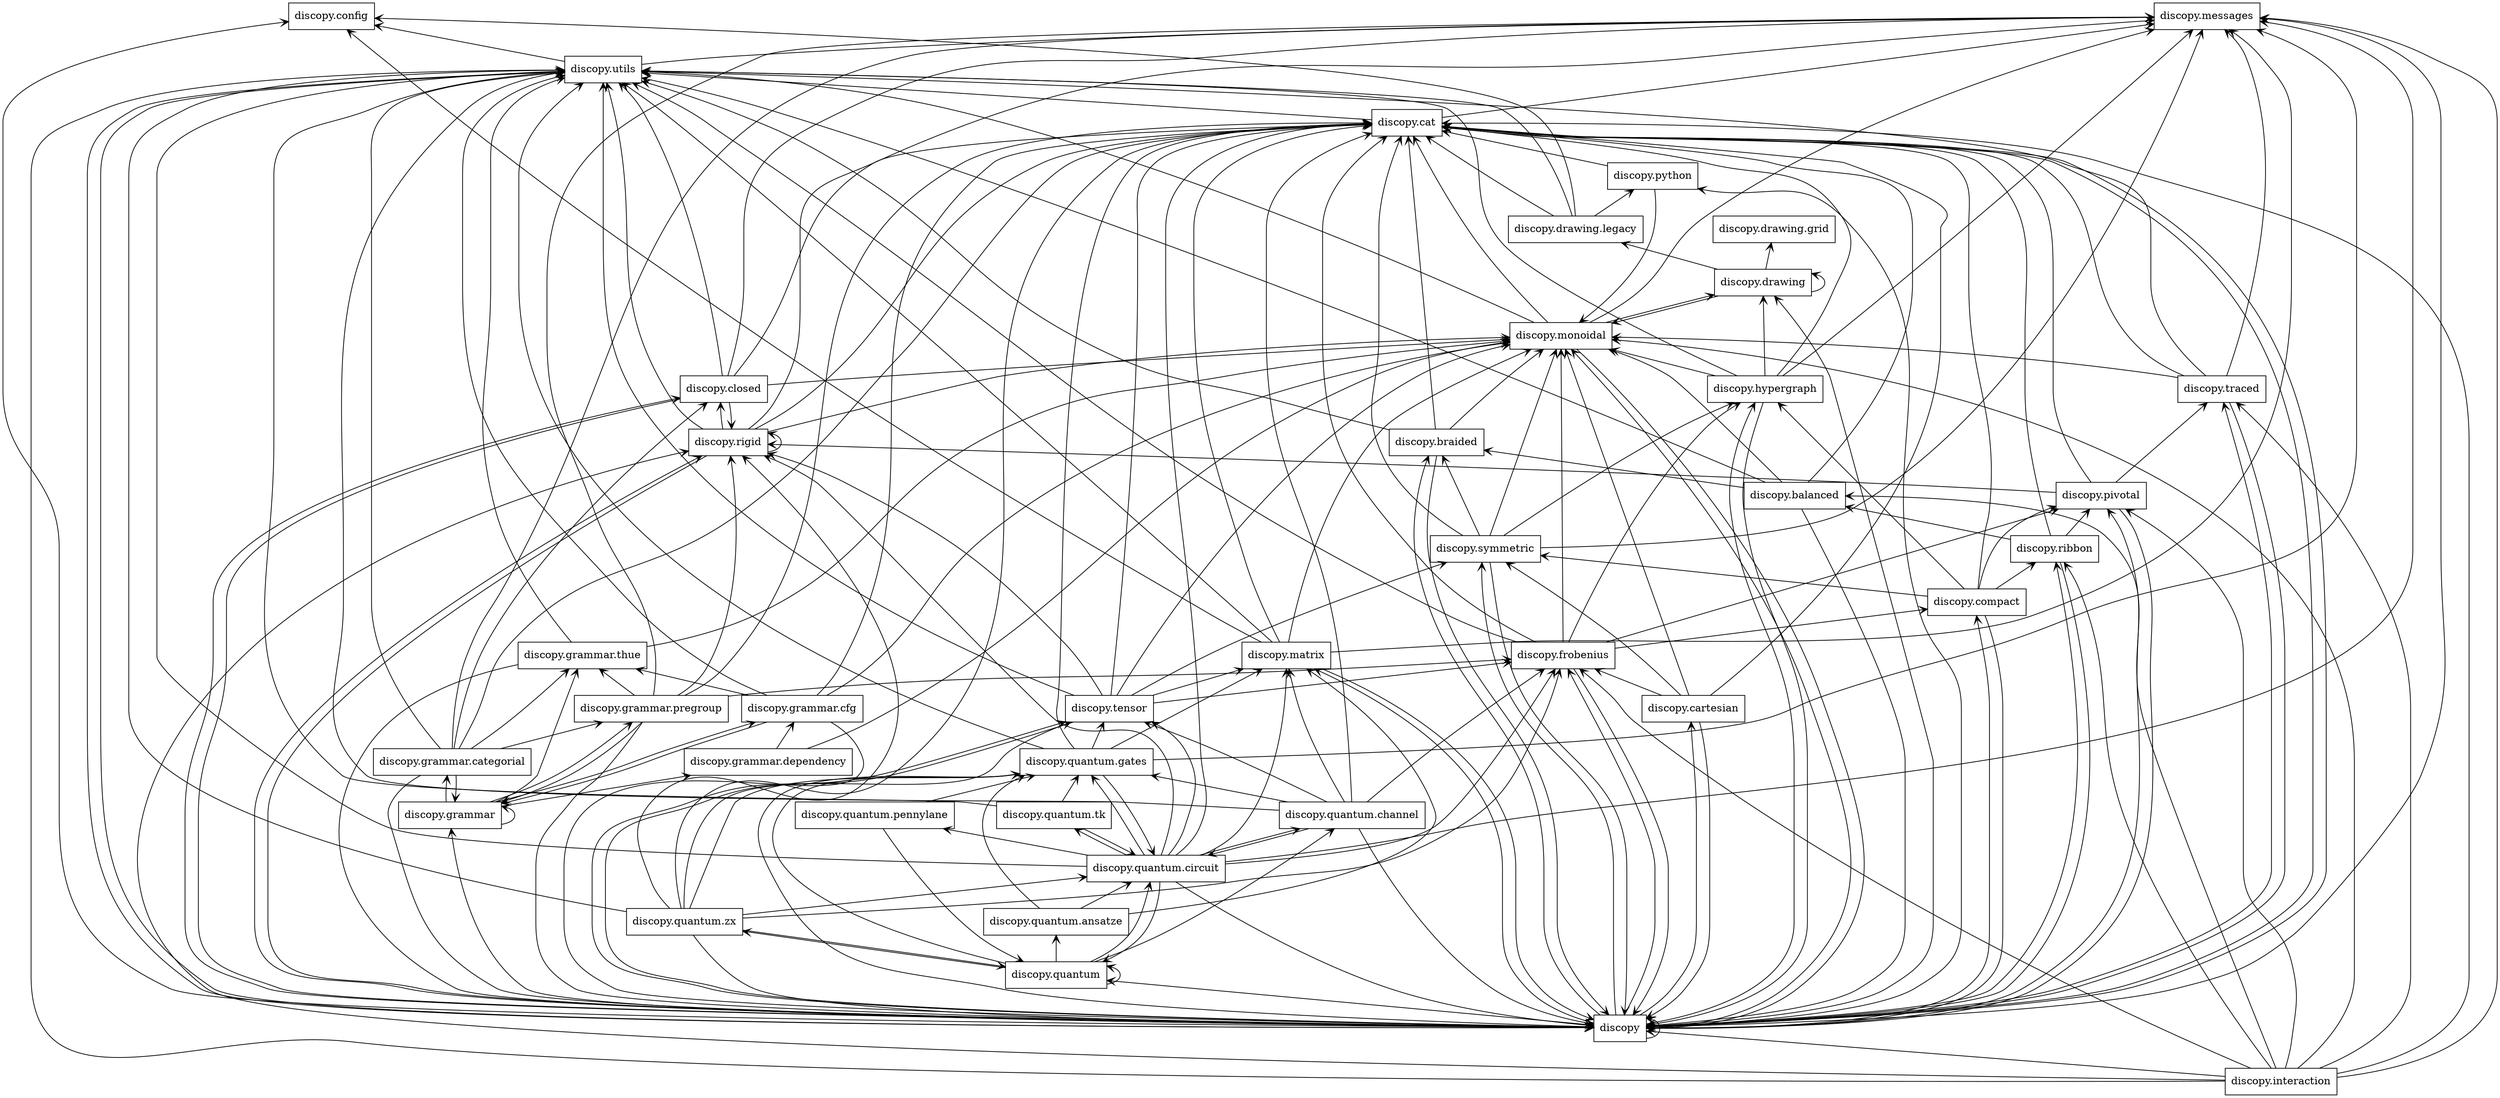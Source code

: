digraph "packages" {
rankdir=BT
charset="utf-8"
"discopy" [color="black", label="discopy", shape="box", style="solid"];
"discopy.balanced" [color="black", label="discopy.balanced", shape="box", style="solid"];
"discopy.braided" [color="black", label="discopy.braided", shape="box", style="solid"];
"discopy.cartesian" [color="black", label="discopy.cartesian", shape="box", style="solid"];
"discopy.cat" [color="black", label="discopy.cat", shape="box", style="solid"];
"discopy.closed" [color="black", label="discopy.closed", shape="box", style="solid"];
"discopy.compact" [color="black", label="discopy.compact", shape="box", style="solid"];
"discopy.config" [color="black", label="discopy.config", shape="box", style="solid"];
"discopy.drawing" [color="black", label="discopy.drawing", shape="box", style="solid"];
"discopy.drawing.grid" [color="black", label="discopy.drawing.grid", shape="box", style="solid"];
"discopy.drawing.legacy" [color="black", label="discopy.drawing.legacy", shape="box", style="solid"];
"discopy.frobenius" [color="black", label="discopy.frobenius", shape="box", style="solid"];
"discopy.grammar" [color="black", label="discopy.grammar", shape="box", style="solid"];
"discopy.grammar.categorial" [color="black", label="discopy.grammar.categorial", shape="box", style="solid"];
"discopy.grammar.cfg" [color="black", label="discopy.grammar.cfg", shape="box", style="solid"];
"discopy.grammar.dependency" [color="black", label="discopy.grammar.dependency", shape="box", style="solid"];
"discopy.grammar.pregroup" [color="black", label="discopy.grammar.pregroup", shape="box", style="solid"];
"discopy.grammar.thue" [color="black", label="discopy.grammar.thue", shape="box", style="solid"];
"discopy.hypergraph" [color="black", label="discopy.hypergraph", shape="box", style="solid"];
"discopy.interaction" [color="black", label="discopy.interaction", shape="box", style="solid"];
"discopy.matrix" [color="black", label="discopy.matrix", shape="box", style="solid"];
"discopy.messages" [color="black", label="discopy.messages", shape="box", style="solid"];
"discopy.monoidal" [color="black", label="discopy.monoidal", shape="box", style="solid"];
"discopy.pivotal" [color="black", label="discopy.pivotal", shape="box", style="solid"];
"discopy.python" [color="black", label="discopy.python", shape="box", style="solid"];
"discopy.quantum" [color="black", label="discopy.quantum", shape="box", style="solid"];
"discopy.quantum.ansatze" [color="black", label="discopy.quantum.ansatze", shape="box", style="solid"];
"discopy.quantum.channel" [color="black", label="discopy.quantum.channel", shape="box", style="solid"];
"discopy.quantum.circuit" [color="black", label="discopy.quantum.circuit", shape="box", style="solid"];
"discopy.quantum.gates" [color="black", label="discopy.quantum.gates", shape="box", style="solid"];
"discopy.quantum.pennylane" [color="black", label="discopy.quantum.pennylane", shape="box", style="solid"];
"discopy.quantum.tk" [color="black", label="discopy.quantum.tk", shape="box", style="solid"];
"discopy.quantum.zx" [color="black", label="discopy.quantum.zx", shape="box", style="solid"];
"discopy.ribbon" [color="black", label="discopy.ribbon", shape="box", style="solid"];
"discopy.rigid" [color="black", label="discopy.rigid", shape="box", style="solid"];
"discopy.symmetric" [color="black", label="discopy.symmetric", shape="box", style="solid"];
"discopy.tensor" [color="black", label="discopy.tensor", shape="box", style="solid"];
"discopy.traced" [color="black", label="discopy.traced", shape="box", style="solid"];
"discopy.utils" [color="black", label="discopy.utils", shape="box", style="solid"];
"discopy" -> "discopy" [arrowhead="open", arrowtail="none"];
"discopy" -> "discopy.braided" [arrowhead="open", arrowtail="none"];
"discopy" -> "discopy.cartesian" [arrowhead="open", arrowtail="none"];
"discopy" -> "discopy.cat" [arrowhead="open", arrowtail="none"];
"discopy" -> "discopy.closed" [arrowhead="open", arrowtail="none"];
"discopy" -> "discopy.compact" [arrowhead="open", arrowtail="none"];
"discopy" -> "discopy.config" [arrowhead="open", arrowtail="none"];
"discopy" -> "discopy.drawing" [arrowhead="open", arrowtail="none"];
"discopy" -> "discopy.frobenius" [arrowhead="open", arrowtail="none"];
"discopy" -> "discopy.grammar" [arrowhead="open", arrowtail="none"];
"discopy" -> "discopy.hypergraph" [arrowhead="open", arrowtail="none"];
"discopy" -> "discopy.matrix" [arrowhead="open", arrowtail="none"];
"discopy" -> "discopy.messages" [arrowhead="open", arrowtail="none"];
"discopy" -> "discopy.monoidal" [arrowhead="open", arrowtail="none"];
"discopy" -> "discopy.pivotal" [arrowhead="open", arrowtail="none"];
"discopy" -> "discopy.python" [arrowhead="open", arrowtail="none"];
"discopy" -> "discopy.quantum" [arrowhead="open", arrowtail="none"];
"discopy" -> "discopy.ribbon" [arrowhead="open", arrowtail="none"];
"discopy" -> "discopy.rigid" [arrowhead="open", arrowtail="none"];
"discopy" -> "discopy.symmetric" [arrowhead="open", arrowtail="none"];
"discopy" -> "discopy.tensor" [arrowhead="open", arrowtail="none"];
"discopy" -> "discopy.traced" [arrowhead="open", arrowtail="none"];
"discopy" -> "discopy.utils" [arrowhead="open", arrowtail="none"];
"discopy.balanced" -> "discopy" [arrowhead="open", arrowtail="none"];
"discopy.balanced" -> "discopy.braided" [arrowhead="open", arrowtail="none"];
"discopy.balanced" -> "discopy.cat" [arrowhead="open", arrowtail="none"];
"discopy.balanced" -> "discopy.monoidal" [arrowhead="open", arrowtail="none"];
"discopy.balanced" -> "discopy.utils" [arrowhead="open", arrowtail="none"];
"discopy.braided" -> "discopy" [arrowhead="open", arrowtail="none"];
"discopy.braided" -> "discopy.cat" [arrowhead="open", arrowtail="none"];
"discopy.braided" -> "discopy.monoidal" [arrowhead="open", arrowtail="none"];
"discopy.braided" -> "discopy.utils" [arrowhead="open", arrowtail="none"];
"discopy.cartesian" -> "discopy" [arrowhead="open", arrowtail="none"];
"discopy.cartesian" -> "discopy.cat" [arrowhead="open", arrowtail="none"];
"discopy.cartesian" -> "discopy.frobenius" [arrowhead="open", arrowtail="none"];
"discopy.cartesian" -> "discopy.monoidal" [arrowhead="open", arrowtail="none"];
"discopy.cartesian" -> "discopy.symmetric" [arrowhead="open", arrowtail="none"];
"discopy.cat" -> "discopy" [arrowhead="open", arrowtail="none"];
"discopy.cat" -> "discopy.messages" [arrowhead="open", arrowtail="none"];
"discopy.cat" -> "discopy.utils" [arrowhead="open", arrowtail="none"];
"discopy.closed" -> "discopy" [arrowhead="open", arrowtail="none"];
"discopy.closed" -> "discopy.cat" [arrowhead="open", arrowtail="none"];
"discopy.closed" -> "discopy.messages" [arrowhead="open", arrowtail="none"];
"discopy.closed" -> "discopy.monoidal" [arrowhead="open", arrowtail="none"];
"discopy.closed" -> "discopy.rigid" [arrowhead="open", arrowtail="none"];
"discopy.closed" -> "discopy.utils" [arrowhead="open", arrowtail="none"];
"discopy.compact" -> "discopy" [arrowhead="open", arrowtail="none"];
"discopy.compact" -> "discopy.cat" [arrowhead="open", arrowtail="none"];
"discopy.compact" -> "discopy.hypergraph" [arrowhead="open", arrowtail="none"];
"discopy.compact" -> "discopy.pivotal" [arrowhead="open", arrowtail="none"];
"discopy.compact" -> "discopy.ribbon" [arrowhead="open", arrowtail="none"];
"discopy.compact" -> "discopy.symmetric" [arrowhead="open", arrowtail="none"];
"discopy.drawing" -> "discopy.drawing" [arrowhead="open", arrowtail="none"];
"discopy.drawing" -> "discopy.drawing.grid" [arrowhead="open", arrowtail="none"];
"discopy.drawing" -> "discopy.drawing.legacy" [arrowhead="open", arrowtail="none"];
"discopy.drawing" -> "discopy.monoidal" [arrowhead="open", arrowtail="none"];
"discopy.drawing.legacy" -> "discopy.cat" [arrowhead="open", arrowtail="none"];
"discopy.drawing.legacy" -> "discopy.config" [arrowhead="open", arrowtail="none"];
"discopy.drawing.legacy" -> "discopy.python" [arrowhead="open", arrowtail="none"];
"discopy.drawing.legacy" -> "discopy.utils" [arrowhead="open", arrowtail="none"];
"discopy.frobenius" -> "discopy" [arrowhead="open", arrowtail="none"];
"discopy.frobenius" -> "discopy.cat" [arrowhead="open", arrowtail="none"];
"discopy.frobenius" -> "discopy.compact" [arrowhead="open", arrowtail="none"];
"discopy.frobenius" -> "discopy.hypergraph" [arrowhead="open", arrowtail="none"];
"discopy.frobenius" -> "discopy.monoidal" [arrowhead="open", arrowtail="none"];
"discopy.frobenius" -> "discopy.pivotal" [arrowhead="open", arrowtail="none"];
"discopy.frobenius" -> "discopy.utils" [arrowhead="open", arrowtail="none"];
"discopy.grammar" -> "discopy.grammar" [arrowhead="open", arrowtail="none"];
"discopy.grammar" -> "discopy.grammar.categorial" [arrowhead="open", arrowtail="none"];
"discopy.grammar" -> "discopy.grammar.cfg" [arrowhead="open", arrowtail="none"];
"discopy.grammar" -> "discopy.grammar.dependency" [arrowhead="open", arrowtail="none"];
"discopy.grammar" -> "discopy.grammar.pregroup" [arrowhead="open", arrowtail="none"];
"discopy.grammar" -> "discopy.grammar.thue" [arrowhead="open", arrowtail="none"];
"discopy.grammar.categorial" -> "discopy" [arrowhead="open", arrowtail="none"];
"discopy.grammar.categorial" -> "discopy.cat" [arrowhead="open", arrowtail="none"];
"discopy.grammar.categorial" -> "discopy.closed" [arrowhead="open", arrowtail="none"];
"discopy.grammar.categorial" -> "discopy.grammar" [arrowhead="open", arrowtail="none"];
"discopy.grammar.categorial" -> "discopy.grammar.pregroup" [arrowhead="open", arrowtail="none"];
"discopy.grammar.categorial" -> "discopy.grammar.thue" [arrowhead="open", arrowtail="none"];
"discopy.grammar.categorial" -> "discopy.messages" [arrowhead="open", arrowtail="none"];
"discopy.grammar.categorial" -> "discopy.utils" [arrowhead="open", arrowtail="none"];
"discopy.grammar.cfg" -> "discopy" [arrowhead="open", arrowtail="none"];
"discopy.grammar.cfg" -> "discopy.cat" [arrowhead="open", arrowtail="none"];
"discopy.grammar.cfg" -> "discopy.grammar" [arrowhead="open", arrowtail="none"];
"discopy.grammar.cfg" -> "discopy.grammar.thue" [arrowhead="open", arrowtail="none"];
"discopy.grammar.cfg" -> "discopy.monoidal" [arrowhead="open", arrowtail="none"];
"discopy.grammar.cfg" -> "discopy.utils" [arrowhead="open", arrowtail="none"];
"discopy.grammar.dependency" -> "discopy.grammar.cfg" [arrowhead="open", arrowtail="none"];
"discopy.grammar.dependency" -> "discopy.monoidal" [arrowhead="open", arrowtail="none"];
"discopy.grammar.pregroup" -> "discopy" [arrowhead="open", arrowtail="none"];
"discopy.grammar.pregroup" -> "discopy.cat" [arrowhead="open", arrowtail="none"];
"discopy.grammar.pregroup" -> "discopy.frobenius" [arrowhead="open", arrowtail="none"];
"discopy.grammar.pregroup" -> "discopy.grammar" [arrowhead="open", arrowtail="none"];
"discopy.grammar.pregroup" -> "discopy.grammar.thue" [arrowhead="open", arrowtail="none"];
"discopy.grammar.pregroup" -> "discopy.messages" [arrowhead="open", arrowtail="none"];
"discopy.grammar.pregroup" -> "discopy.rigid" [arrowhead="open", arrowtail="none"];
"discopy.grammar.thue" -> "discopy" [arrowhead="open", arrowtail="none"];
"discopy.grammar.thue" -> "discopy.monoidal" [arrowhead="open", arrowtail="none"];
"discopy.grammar.thue" -> "discopy.utils" [arrowhead="open", arrowtail="none"];
"discopy.hypergraph" -> "discopy" [arrowhead="open", arrowtail="none"];
"discopy.hypergraph" -> "discopy.cat" [arrowhead="open", arrowtail="none"];
"discopy.hypergraph" -> "discopy.drawing" [arrowhead="open", arrowtail="none"];
"discopy.hypergraph" -> "discopy.messages" [arrowhead="open", arrowtail="none"];
"discopy.hypergraph" -> "discopy.monoidal" [arrowhead="open", arrowtail="none"];
"discopy.hypergraph" -> "discopy.utils" [arrowhead="open", arrowtail="none"];
"discopy.interaction" -> "discopy" [arrowhead="open", arrowtail="none"];
"discopy.interaction" -> "discopy.balanced" [arrowhead="open", arrowtail="none"];
"discopy.interaction" -> "discopy.cat" [arrowhead="open", arrowtail="none"];
"discopy.interaction" -> "discopy.frobenius" [arrowhead="open", arrowtail="none"];
"discopy.interaction" -> "discopy.messages" [arrowhead="open", arrowtail="none"];
"discopy.interaction" -> "discopy.monoidal" [arrowhead="open", arrowtail="none"];
"discopy.interaction" -> "discopy.pivotal" [arrowhead="open", arrowtail="none"];
"discopy.interaction" -> "discopy.ribbon" [arrowhead="open", arrowtail="none"];
"discopy.interaction" -> "discopy.rigid" [arrowhead="open", arrowtail="none"];
"discopy.interaction" -> "discopy.traced" [arrowhead="open", arrowtail="none"];
"discopy.interaction" -> "discopy.utils" [arrowhead="open", arrowtail="none"];
"discopy.matrix" -> "discopy" [arrowhead="open", arrowtail="none"];
"discopy.matrix" -> "discopy.cat" [arrowhead="open", arrowtail="none"];
"discopy.matrix" -> "discopy.config" [arrowhead="open", arrowtail="none"];
"discopy.matrix" -> "discopy.messages" [arrowhead="open", arrowtail="none"];
"discopy.matrix" -> "discopy.monoidal" [arrowhead="open", arrowtail="none"];
"discopy.matrix" -> "discopy.utils" [arrowhead="open", arrowtail="none"];
"discopy.monoidal" -> "discopy" [arrowhead="open", arrowtail="none"];
"discopy.monoidal" -> "discopy.cat" [arrowhead="open", arrowtail="none"];
"discopy.monoidal" -> "discopy.drawing" [arrowhead="open", arrowtail="none"];
"discopy.monoidal" -> "discopy.messages" [arrowhead="open", arrowtail="none"];
"discopy.monoidal" -> "discopy.utils" [arrowhead="open", arrowtail="none"];
"discopy.pivotal" -> "discopy" [arrowhead="open", arrowtail="none"];
"discopy.pivotal" -> "discopy.cat" [arrowhead="open", arrowtail="none"];
"discopy.pivotal" -> "discopy.rigid" [arrowhead="open", arrowtail="none"];
"discopy.pivotal" -> "discopy.traced" [arrowhead="open", arrowtail="none"];
"discopy.python" -> "discopy.cat" [arrowhead="open", arrowtail="none"];
"discopy.python" -> "discopy.monoidal" [arrowhead="open", arrowtail="none"];
"discopy.quantum" -> "discopy.quantum" [arrowhead="open", arrowtail="none"];
"discopy.quantum" -> "discopy.quantum.ansatze" [arrowhead="open", arrowtail="none"];
"discopy.quantum" -> "discopy.quantum.channel" [arrowhead="open", arrowtail="none"];
"discopy.quantum" -> "discopy.quantum.circuit" [arrowhead="open", arrowtail="none"];
"discopy.quantum" -> "discopy.quantum.gates" [arrowhead="open", arrowtail="none"];
"discopy.quantum" -> "discopy.quantum.zx" [arrowhead="open", arrowtail="none"];
"discopy.quantum.ansatze" -> "discopy.matrix" [arrowhead="open", arrowtail="none"];
"discopy.quantum.ansatze" -> "discopy.quantum.circuit" [arrowhead="open", arrowtail="none"];
"discopy.quantum.ansatze" -> "discopy.quantum.gates" [arrowhead="open", arrowtail="none"];
"discopy.quantum.channel" -> "discopy" [arrowhead="open", arrowtail="none"];
"discopy.quantum.channel" -> "discopy.cat" [arrowhead="open", arrowtail="none"];
"discopy.quantum.channel" -> "discopy.frobenius" [arrowhead="open", arrowtail="none"];
"discopy.quantum.channel" -> "discopy.matrix" [arrowhead="open", arrowtail="none"];
"discopy.quantum.channel" -> "discopy.quantum.circuit" [arrowhead="open", arrowtail="none"];
"discopy.quantum.channel" -> "discopy.quantum.gates" [arrowhead="open", arrowtail="none"];
"discopy.quantum.channel" -> "discopy.tensor" [arrowhead="open", arrowtail="none"];
"discopy.quantum.channel" -> "discopy.utils" [arrowhead="open", arrowtail="none"];
"discopy.quantum.circuit" -> "discopy" [arrowhead="open", arrowtail="none"];
"discopy.quantum.circuit" -> "discopy.cat" [arrowhead="open", arrowtail="none"];
"discopy.quantum.circuit" -> "discopy.frobenius" [arrowhead="open", arrowtail="none"];
"discopy.quantum.circuit" -> "discopy.matrix" [arrowhead="open", arrowtail="none"];
"discopy.quantum.circuit" -> "discopy.messages" [arrowhead="open", arrowtail="none"];
"discopy.quantum.circuit" -> "discopy.quantum" [arrowhead="open", arrowtail="none"];
"discopy.quantum.circuit" -> "discopy.quantum.channel" [arrowhead="open", arrowtail="none"];
"discopy.quantum.circuit" -> "discopy.quantum.gates" [arrowhead="open", arrowtail="none"];
"discopy.quantum.circuit" -> "discopy.quantum.pennylane" [arrowhead="open", arrowtail="none"];
"discopy.quantum.circuit" -> "discopy.quantum.tk" [arrowhead="open", arrowtail="none"];
"discopy.quantum.circuit" -> "discopy.rigid" [arrowhead="open", arrowtail="none"];
"discopy.quantum.circuit" -> "discopy.tensor" [arrowhead="open", arrowtail="none"];
"discopy.quantum.circuit" -> "discopy.utils" [arrowhead="open", arrowtail="none"];
"discopy.quantum.gates" -> "discopy" [arrowhead="open", arrowtail="none"];
"discopy.quantum.gates" -> "discopy.cat" [arrowhead="open", arrowtail="none"];
"discopy.quantum.gates" -> "discopy.matrix" [arrowhead="open", arrowtail="none"];
"discopy.quantum.gates" -> "discopy.messages" [arrowhead="open", arrowtail="none"];
"discopy.quantum.gates" -> "discopy.quantum.circuit" [arrowhead="open", arrowtail="none"];
"discopy.quantum.gates" -> "discopy.tensor" [arrowhead="open", arrowtail="none"];
"discopy.quantum.gates" -> "discopy.utils" [arrowhead="open", arrowtail="none"];
"discopy.quantum.pennylane" -> "discopy.quantum" [arrowhead="open", arrowtail="none"];
"discopy.quantum.pennylane" -> "discopy.quantum.gates" [arrowhead="open", arrowtail="none"];
"discopy.quantum.tk" -> "discopy.quantum.circuit" [arrowhead="open", arrowtail="none"];
"discopy.quantum.tk" -> "discopy.quantum.gates" [arrowhead="open", arrowtail="none"];
"discopy.quantum.tk" -> "discopy.utils" [arrowhead="open", arrowtail="none"];
"discopy.quantum.zx" -> "discopy" [arrowhead="open", arrowtail="none"];
"discopy.quantum.zx" -> "discopy.cat" [arrowhead="open", arrowtail="none"];
"discopy.quantum.zx" -> "discopy.frobenius" [arrowhead="open", arrowtail="none"];
"discopy.quantum.zx" -> "discopy.quantum" [arrowhead="open", arrowtail="none"];
"discopy.quantum.zx" -> "discopy.quantum.circuit" [arrowhead="open", arrowtail="none"];
"discopy.quantum.zx" -> "discopy.quantum.gates" [arrowhead="open", arrowtail="none"];
"discopy.quantum.zx" -> "discopy.rigid" [arrowhead="open", arrowtail="none"];
"discopy.quantum.zx" -> "discopy.tensor" [arrowhead="open", arrowtail="none"];
"discopy.quantum.zx" -> "discopy.utils" [arrowhead="open", arrowtail="none"];
"discopy.ribbon" -> "discopy" [arrowhead="open", arrowtail="none"];
"discopy.ribbon" -> "discopy.balanced" [arrowhead="open", arrowtail="none"];
"discopy.ribbon" -> "discopy.cat" [arrowhead="open", arrowtail="none"];
"discopy.ribbon" -> "discopy.pivotal" [arrowhead="open", arrowtail="none"];
"discopy.rigid" -> "discopy" [arrowhead="open", arrowtail="none"];
"discopy.rigid" -> "discopy.cat" [arrowhead="open", arrowtail="none"];
"discopy.rigid" -> "discopy.closed" [arrowhead="open", arrowtail="none"];
"discopy.rigid" -> "discopy.messages" [arrowhead="open", arrowtail="none"];
"discopy.rigid" -> "discopy.monoidal" [arrowhead="open", arrowtail="none"];
"discopy.rigid" -> "discopy.rigid" [arrowhead="open", arrowtail="none"];
"discopy.rigid" -> "discopy.utils" [arrowhead="open", arrowtail="none"];
"discopy.symmetric" -> "discopy" [arrowhead="open", arrowtail="none"];
"discopy.symmetric" -> "discopy.braided" [arrowhead="open", arrowtail="none"];
"discopy.symmetric" -> "discopy.cat" [arrowhead="open", arrowtail="none"];
"discopy.symmetric" -> "discopy.hypergraph" [arrowhead="open", arrowtail="none"];
"discopy.symmetric" -> "discopy.messages" [arrowhead="open", arrowtail="none"];
"discopy.symmetric" -> "discopy.monoidal" [arrowhead="open", arrowtail="none"];
"discopy.tensor" -> "discopy" [arrowhead="open", arrowtail="none"];
"discopy.tensor" -> "discopy.cat" [arrowhead="open", arrowtail="none"];
"discopy.tensor" -> "discopy.frobenius" [arrowhead="open", arrowtail="none"];
"discopy.tensor" -> "discopy.matrix" [arrowhead="open", arrowtail="none"];
"discopy.tensor" -> "discopy.monoidal" [arrowhead="open", arrowtail="none"];
"discopy.tensor" -> "discopy.rigid" [arrowhead="open", arrowtail="none"];
"discopy.tensor" -> "discopy.symmetric" [arrowhead="open", arrowtail="none"];
"discopy.tensor" -> "discopy.utils" [arrowhead="open", arrowtail="none"];
"discopy.traced" -> "discopy" [arrowhead="open", arrowtail="none"];
"discopy.traced" -> "discopy.cat" [arrowhead="open", arrowtail="none"];
"discopy.traced" -> "discopy.messages" [arrowhead="open", arrowtail="none"];
"discopy.traced" -> "discopy.monoidal" [arrowhead="open", arrowtail="none"];
"discopy.traced" -> "discopy.utils" [arrowhead="open", arrowtail="none"];
"discopy.utils" -> "discopy" [arrowhead="open", arrowtail="none"];
"discopy.utils" -> "discopy.config" [arrowhead="open", arrowtail="none"];
"discopy.utils" -> "discopy.messages" [arrowhead="open", arrowtail="none"];
}
